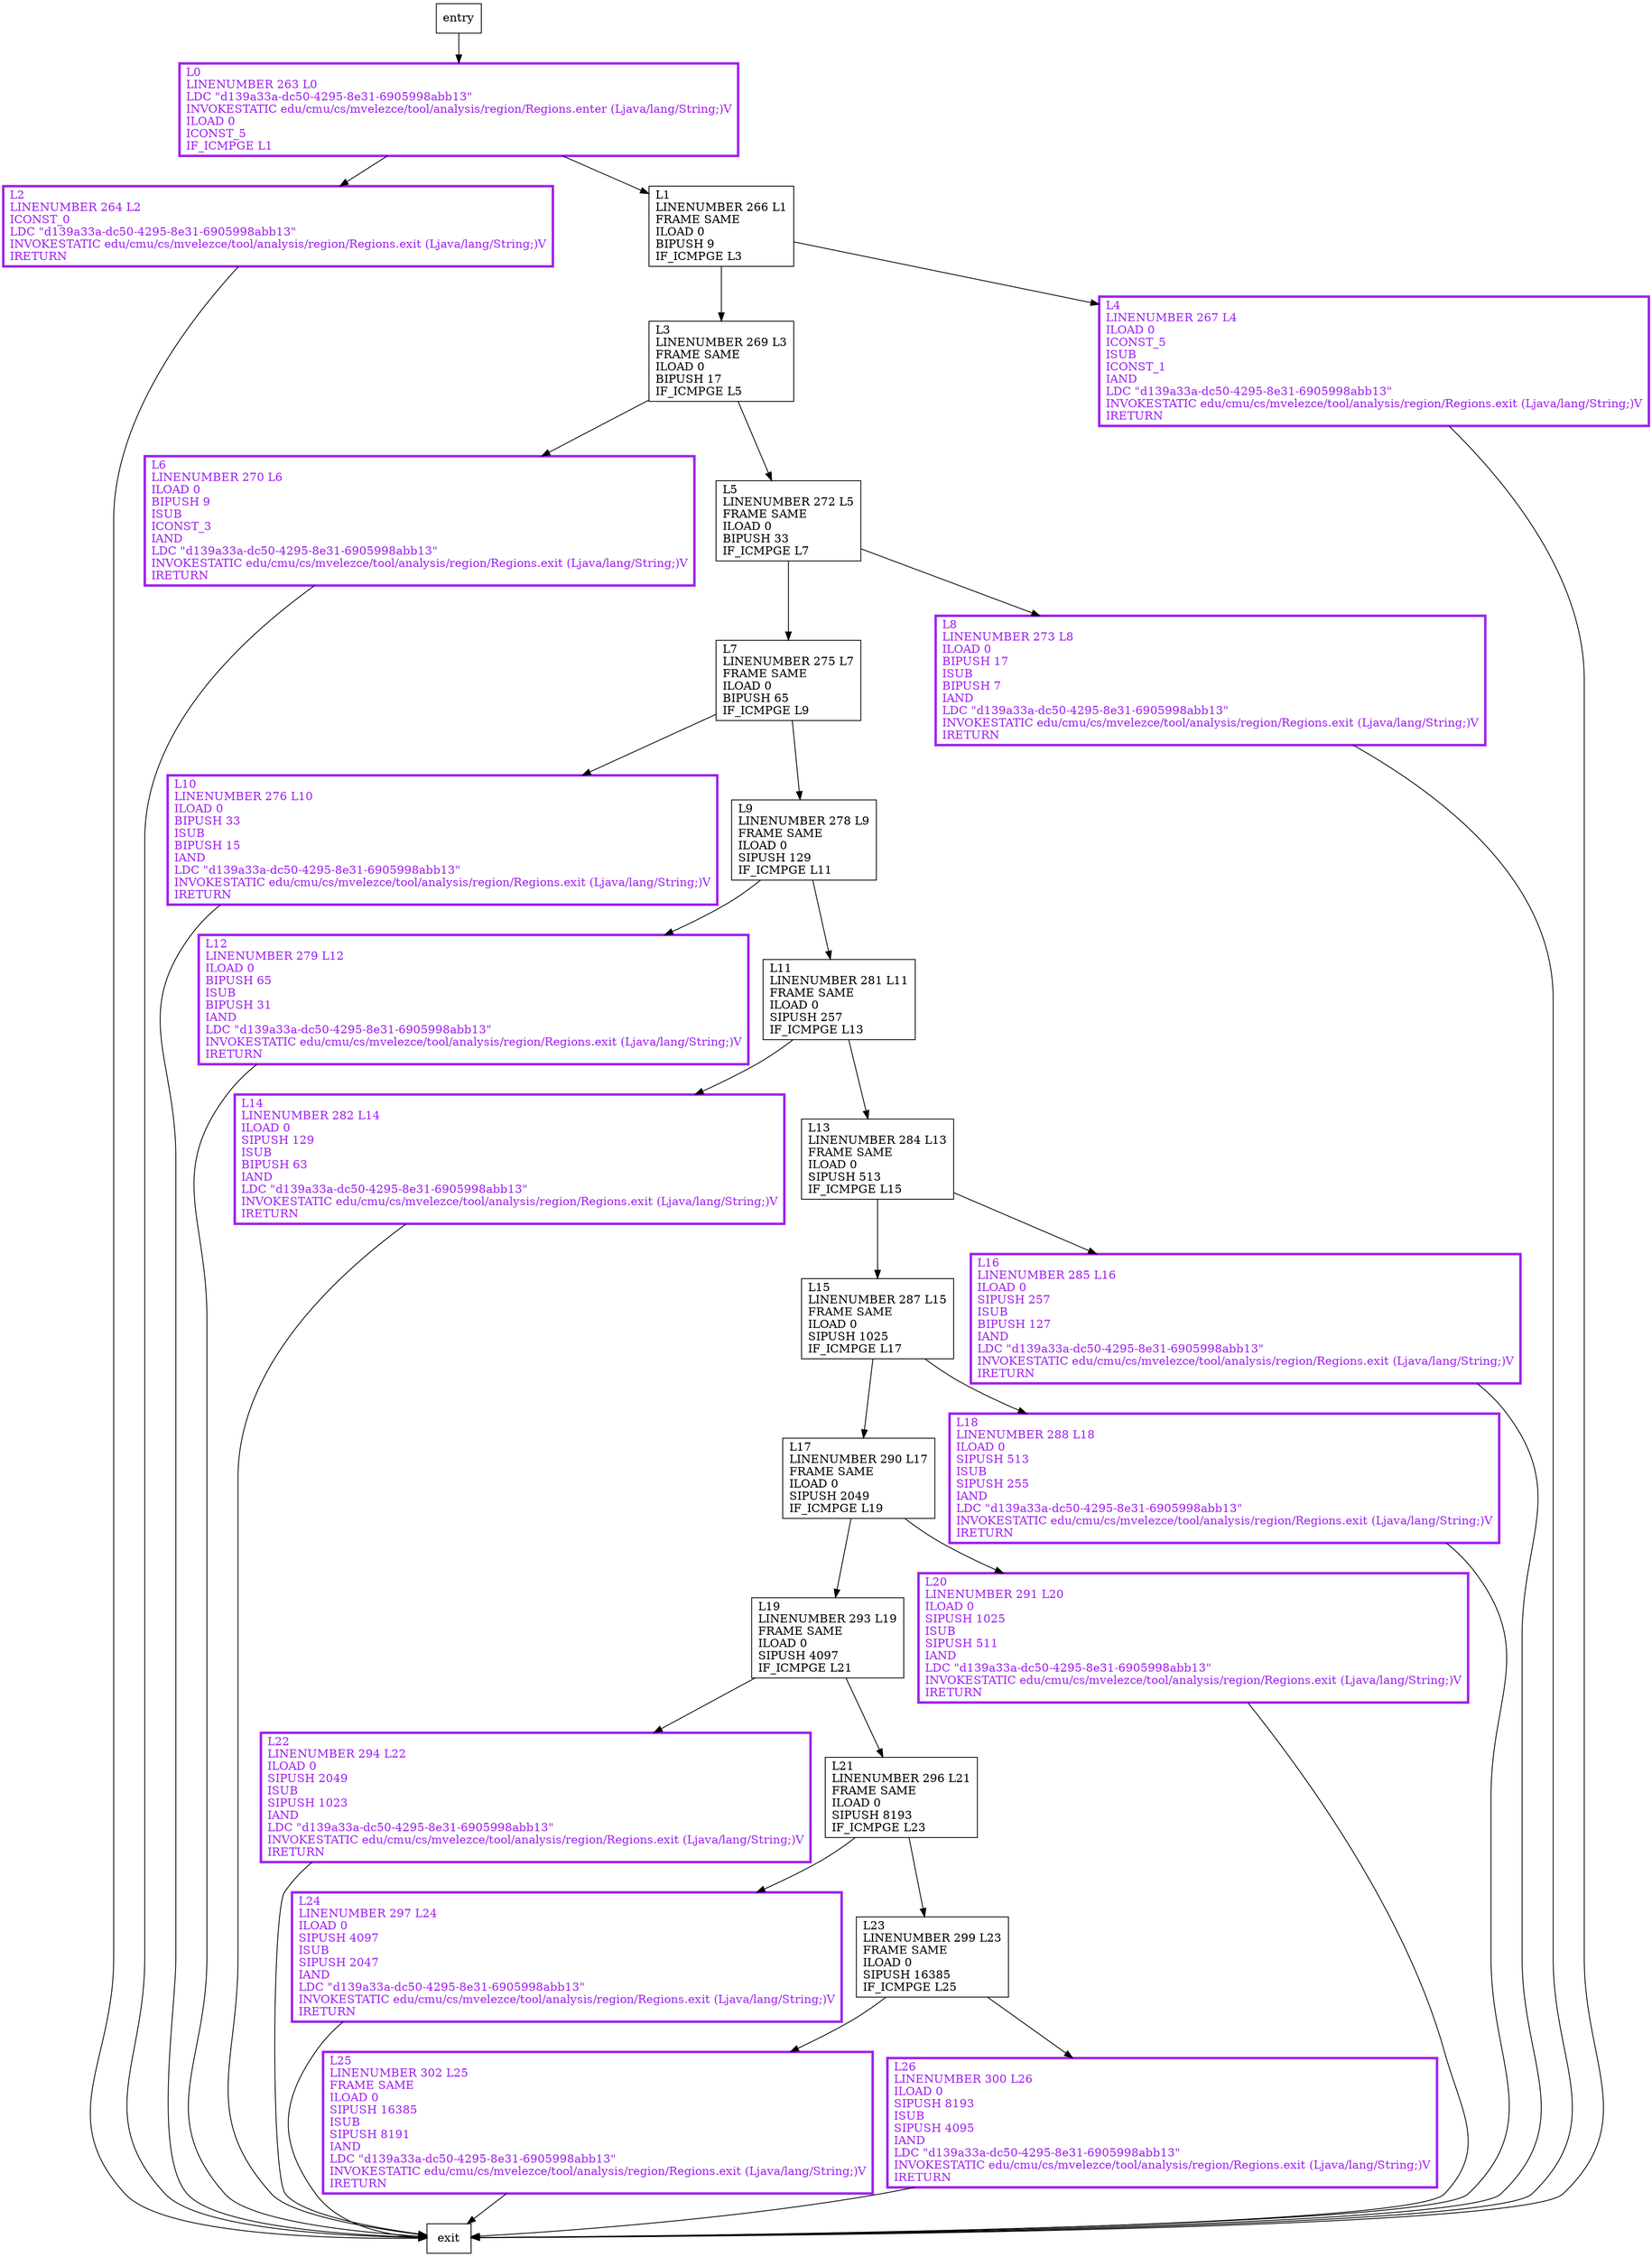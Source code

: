 digraph distExtraBitsValue {
node [shape=record];
1615248249 [label="L3\lLINENUMBER 269 L3\lFRAME SAME\lILOAD 0\lBIPUSH 17\lIF_ICMPGE L5\l"];
614843550 [label="L17\lLINENUMBER 290 L17\lFRAME SAME\lILOAD 0\lSIPUSH 2049\lIF_ICMPGE L19\l"];
212190646 [label="L25\lLINENUMBER 302 L25\lFRAME SAME\lILOAD 0\lSIPUSH 16385\lISUB\lSIPUSH 8191\lIAND\lLDC \"d139a33a-dc50-4295-8e31-6905998abb13\"\lINVOKESTATIC edu/cmu/cs/mvelezce/tool/analysis/region/Regions.exit (Ljava/lang/String;)V\lIRETURN\l"];
1568260248 [label="L12\lLINENUMBER 279 L12\lILOAD 0\lBIPUSH 65\lISUB\lBIPUSH 31\lIAND\lLDC \"d139a33a-dc50-4295-8e31-6905998abb13\"\lINVOKESTATIC edu/cmu/cs/mvelezce/tool/analysis/region/Regions.exit (Ljava/lang/String;)V\lIRETURN\l"];
343386317 [label="L15\lLINENUMBER 287 L15\lFRAME SAME\lILOAD 0\lSIPUSH 1025\lIF_ICMPGE L17\l"];
1833204200 [label="L24\lLINENUMBER 297 L24\lILOAD 0\lSIPUSH 4097\lISUB\lSIPUSH 2047\lIAND\lLDC \"d139a33a-dc50-4295-8e31-6905998abb13\"\lINVOKESTATIC edu/cmu/cs/mvelezce/tool/analysis/region/Regions.exit (Ljava/lang/String;)V\lIRETURN\l"];
654911542 [label="L10\lLINENUMBER 276 L10\lILOAD 0\lBIPUSH 33\lISUB\lBIPUSH 15\lIAND\lLDC \"d139a33a-dc50-4295-8e31-6905998abb13\"\lINVOKESTATIC edu/cmu/cs/mvelezce/tool/analysis/region/Regions.exit (Ljava/lang/String;)V\lIRETURN\l"];
965453174 [label="L7\lLINENUMBER 275 L7\lFRAME SAME\lILOAD 0\lBIPUSH 65\lIF_ICMPGE L9\l"];
1292291796 [label="L26\lLINENUMBER 300 L26\lILOAD 0\lSIPUSH 8193\lISUB\lSIPUSH 4095\lIAND\lLDC \"d139a33a-dc50-4295-8e31-6905998abb13\"\lINVOKESTATIC edu/cmu/cs/mvelezce/tool/analysis/region/Regions.exit (Ljava/lang/String;)V\lIRETURN\l"];
995628603 [label="L14\lLINENUMBER 282 L14\lILOAD 0\lSIPUSH 129\lISUB\lBIPUSH 63\lIAND\lLDC \"d139a33a-dc50-4295-8e31-6905998abb13\"\lINVOKESTATIC edu/cmu/cs/mvelezce/tool/analysis/region/Regions.exit (Ljava/lang/String;)V\lIRETURN\l"];
1873971268 [label="L2\lLINENUMBER 264 L2\lICONST_0\lLDC \"d139a33a-dc50-4295-8e31-6905998abb13\"\lINVOKESTATIC edu/cmu/cs/mvelezce/tool/analysis/region/Regions.exit (Ljava/lang/String;)V\lIRETURN\l"];
1533769747 [label="L23\lLINENUMBER 299 L23\lFRAME SAME\lILOAD 0\lSIPUSH 16385\lIF_ICMPGE L25\l"];
108202798 [label="L8\lLINENUMBER 273 L8\lILOAD 0\lBIPUSH 17\lISUB\lBIPUSH 7\lIAND\lLDC \"d139a33a-dc50-4295-8e31-6905998abb13\"\lINVOKESTATIC edu/cmu/cs/mvelezce/tool/analysis/region/Regions.exit (Ljava/lang/String;)V\lIRETURN\l"];
127522779 [label="L16\lLINENUMBER 285 L16\lILOAD 0\lSIPUSH 257\lISUB\lBIPUSH 127\lIAND\lLDC \"d139a33a-dc50-4295-8e31-6905998abb13\"\lINVOKESTATIC edu/cmu/cs/mvelezce/tool/analysis/region/Regions.exit (Ljava/lang/String;)V\lIRETURN\l"];
1824741092 [label="L6\lLINENUMBER 270 L6\lILOAD 0\lBIPUSH 9\lISUB\lICONST_3\lIAND\lLDC \"d139a33a-dc50-4295-8e31-6905998abb13\"\lINVOKESTATIC edu/cmu/cs/mvelezce/tool/analysis/region/Regions.exit (Ljava/lang/String;)V\lIRETURN\l"];
1137543604 [label="L11\lLINENUMBER 281 L11\lFRAME SAME\lILOAD 0\lSIPUSH 257\lIF_ICMPGE L13\l"];
1991187732 [label="L19\lLINENUMBER 293 L19\lFRAME SAME\lILOAD 0\lSIPUSH 4097\lIF_ICMPGE L21\l"];
919904063 [label="L1\lLINENUMBER 266 L1\lFRAME SAME\lILOAD 0\lBIPUSH 9\lIF_ICMPGE L3\l"];
1442761770 [label="L13\lLINENUMBER 284 L13\lFRAME SAME\lILOAD 0\lSIPUSH 513\lIF_ICMPGE L15\l"];
884620755 [label="L0\lLINENUMBER 263 L0\lLDC \"d139a33a-dc50-4295-8e31-6905998abb13\"\lINVOKESTATIC edu/cmu/cs/mvelezce/tool/analysis/region/Regions.enter (Ljava/lang/String;)V\lILOAD 0\lICONST_5\lIF_ICMPGE L1\l"];
1069624085 [label="L20\lLINENUMBER 291 L20\lILOAD 0\lSIPUSH 1025\lISUB\lSIPUSH 511\lIAND\lLDC \"d139a33a-dc50-4295-8e31-6905998abb13\"\lINVOKESTATIC edu/cmu/cs/mvelezce/tool/analysis/region/Regions.exit (Ljava/lang/String;)V\lIRETURN\l"];
1597499391 [label="L18\lLINENUMBER 288 L18\lILOAD 0\lSIPUSH 513\lISUB\lSIPUSH 255\lIAND\lLDC \"d139a33a-dc50-4295-8e31-6905998abb13\"\lINVOKESTATIC edu/cmu/cs/mvelezce/tool/analysis/region/Regions.exit (Ljava/lang/String;)V\lIRETURN\l"];
398986481 [label="L5\lLINENUMBER 272 L5\lFRAME SAME\lILOAD 0\lBIPUSH 33\lIF_ICMPGE L7\l"];
1436715022 [label="L22\lLINENUMBER 294 L22\lILOAD 0\lSIPUSH 2049\lISUB\lSIPUSH 1023\lIAND\lLDC \"d139a33a-dc50-4295-8e31-6905998abb13\"\lINVOKESTATIC edu/cmu/cs/mvelezce/tool/analysis/region/Regions.exit (Ljava/lang/String;)V\lIRETURN\l"];
1368072341 [label="L9\lLINENUMBER 278 L9\lFRAME SAME\lILOAD 0\lSIPUSH 129\lIF_ICMPGE L11\l"];
894077255 [label="L21\lLINENUMBER 296 L21\lFRAME SAME\lILOAD 0\lSIPUSH 8193\lIF_ICMPGE L23\l"];
91706887 [label="L4\lLINENUMBER 267 L4\lILOAD 0\lICONST_5\lISUB\lICONST_1\lIAND\lLDC \"d139a33a-dc50-4295-8e31-6905998abb13\"\lINVOKESTATIC edu/cmu/cs/mvelezce/tool/analysis/region/Regions.exit (Ljava/lang/String;)V\lIRETURN\l"];
entry;
exit;
1615248249 -> 1824741092;
1615248249 -> 398986481;
614843550 -> 1069624085;
614843550 -> 1991187732;
212190646 -> exit;
1568260248 -> exit;
343386317 -> 614843550;
343386317 -> 1597499391;
1833204200 -> exit;
654911542 -> exit;
965453174 -> 654911542;
965453174 -> 1368072341;
1292291796 -> exit;
995628603 -> exit;
1873971268 -> exit;
1533769747 -> 212190646;
1533769747 -> 1292291796;
108202798 -> exit;
127522779 -> exit;
1824741092 -> exit;
1137543604 -> 995628603;
1137543604 -> 1442761770;
1991187732 -> 1436715022;
1991187732 -> 894077255;
919904063 -> 1615248249;
919904063 -> 91706887;
1442761770 -> 343386317;
1442761770 -> 127522779;
884620755 -> 1873971268;
884620755 -> 919904063;
entry -> 884620755;
1069624085 -> exit;
1597499391 -> exit;
398986481 -> 965453174;
398986481 -> 108202798;
1436715022 -> exit;
1368072341 -> 1568260248;
1368072341 -> 1137543604;
894077255 -> 1533769747;
894077255 -> 1833204200;
91706887 -> exit;
1873971268[fontcolor="purple", penwidth=3, color="purple"];
212190646[fontcolor="purple", penwidth=3, color="purple"];
1568260248[fontcolor="purple", penwidth=3, color="purple"];
108202798[fontcolor="purple", penwidth=3, color="purple"];
127522779[fontcolor="purple", penwidth=3, color="purple"];
1824741092[fontcolor="purple", penwidth=3, color="purple"];
1833204200[fontcolor="purple", penwidth=3, color="purple"];
884620755[fontcolor="purple", penwidth=3, color="purple"];
654911542[fontcolor="purple", penwidth=3, color="purple"];
1069624085[fontcolor="purple", penwidth=3, color="purple"];
1597499391[fontcolor="purple", penwidth=3, color="purple"];
1292291796[fontcolor="purple", penwidth=3, color="purple"];
995628603[fontcolor="purple", penwidth=3, color="purple"];
1436715022[fontcolor="purple", penwidth=3, color="purple"];
91706887[fontcolor="purple", penwidth=3, color="purple"];
}

